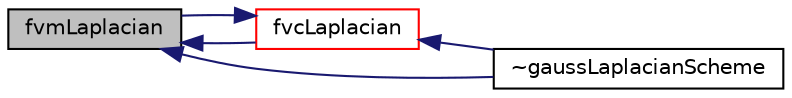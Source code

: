 digraph "fvmLaplacian"
{
  bgcolor="transparent";
  edge [fontname="Helvetica",fontsize="10",labelfontname="Helvetica",labelfontsize="10"];
  node [fontname="Helvetica",fontsize="10",shape=record];
  rankdir="LR";
  Node1972 [label="fvmLaplacian",height=0.2,width=0.4,color="black", fillcolor="grey75", style="filled", fontcolor="black"];
  Node1972 -> Node1973 [dir="back",color="midnightblue",fontsize="10",style="solid",fontname="Helvetica"];
  Node1973 [label="fvcLaplacian",height=0.2,width=0.4,color="red",URL="$a23397.html#a3b7763d1c413ef4161fb02b170ba7194"];
  Node1973 -> Node1972 [dir="back",color="midnightblue",fontsize="10",style="solid",fontname="Helvetica"];
  Node1973 -> Node1975 [dir="back",color="midnightblue",fontsize="10",style="solid",fontname="Helvetica"];
  Node1975 [label="~gaussLaplacianScheme",height=0.2,width=0.4,color="black",URL="$a23397.html#aada8e46e479c6d58f5624695c3ccc07e",tooltip="Destructor. "];
  Node1972 -> Node1975 [dir="back",color="midnightblue",fontsize="10",style="solid",fontname="Helvetica"];
}
